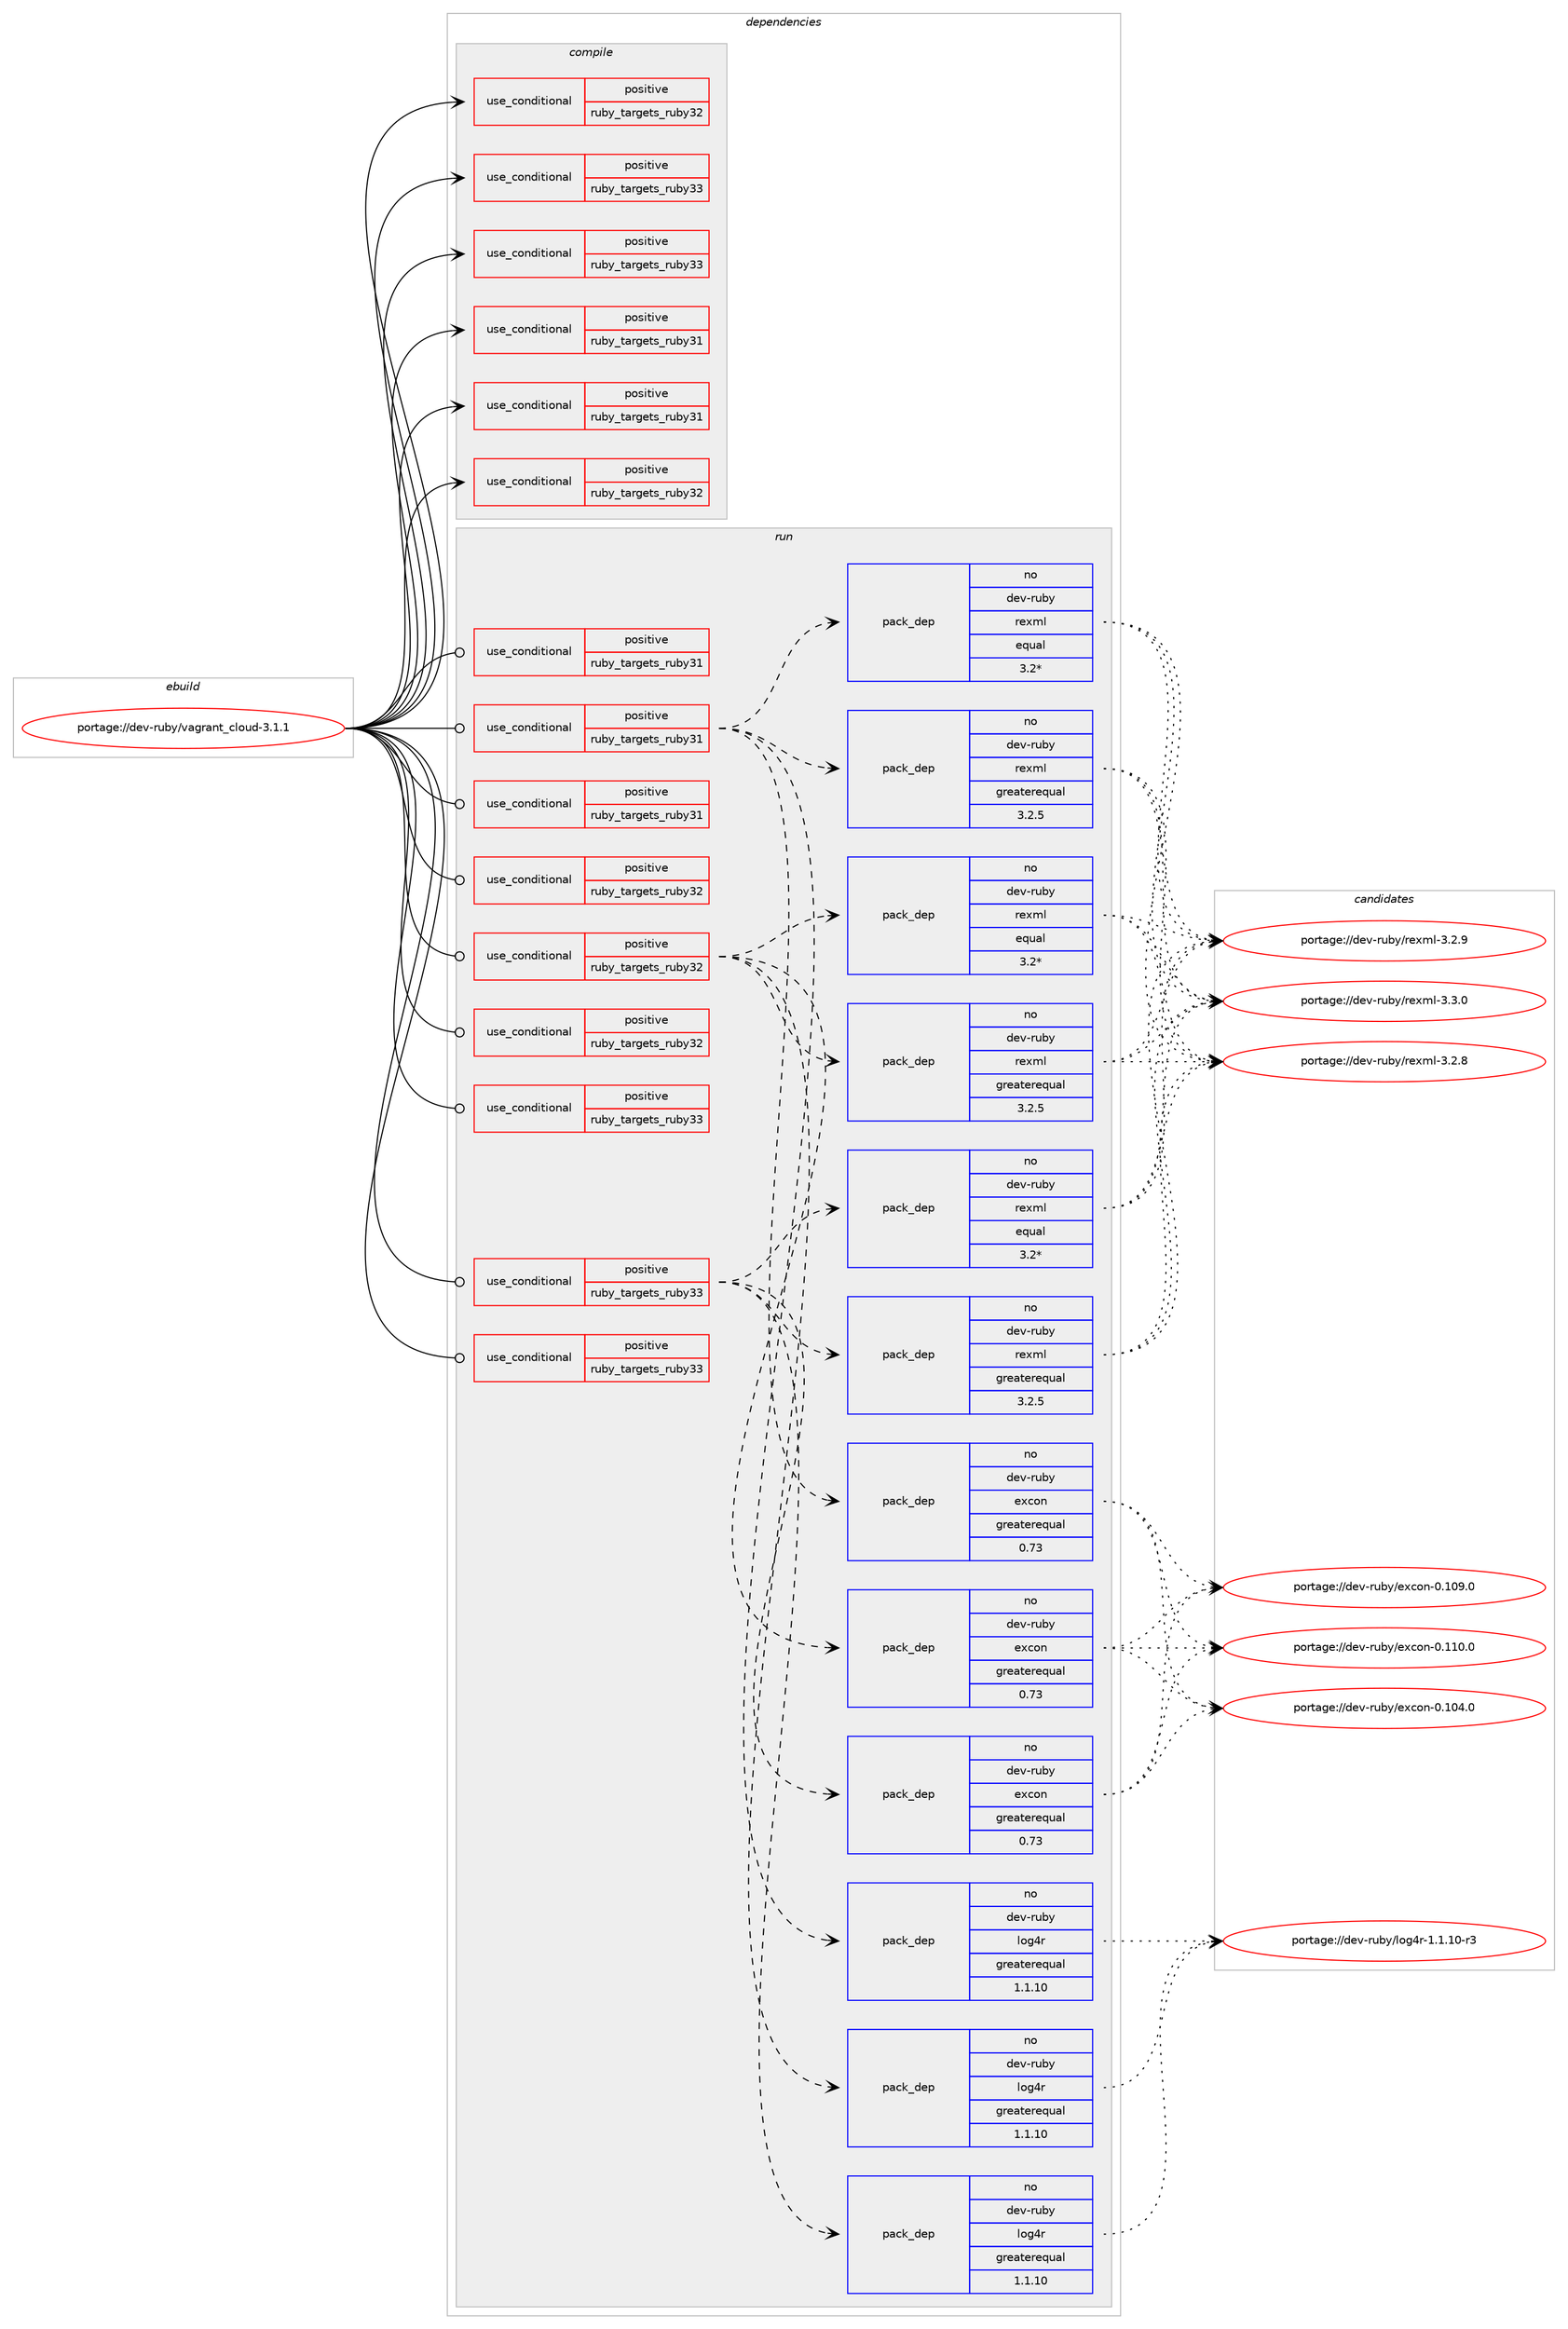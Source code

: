 digraph prolog {

# *************
# Graph options
# *************

newrank=true;
concentrate=true;
compound=true;
graph [rankdir=LR,fontname=Helvetica,fontsize=10,ranksep=1.5];#, ranksep=2.5, nodesep=0.2];
edge  [arrowhead=vee];
node  [fontname=Helvetica,fontsize=10];

# **********
# The ebuild
# **********

subgraph cluster_leftcol {
color=gray;
rank=same;
label=<<i>ebuild</i>>;
id [label="portage://dev-ruby/vagrant_cloud-3.1.1", color=red, width=4, href="../dev-ruby/vagrant_cloud-3.1.1.svg"];
}

# ****************
# The dependencies
# ****************

subgraph cluster_midcol {
color=gray;
label=<<i>dependencies</i>>;
subgraph cluster_compile {
fillcolor="#eeeeee";
style=filled;
label=<<i>compile</i>>;
subgraph cond57032 {
dependency106309 [label=<<TABLE BORDER="0" CELLBORDER="1" CELLSPACING="0" CELLPADDING="4"><TR><TD ROWSPAN="3" CELLPADDING="10">use_conditional</TD></TR><TR><TD>positive</TD></TR><TR><TD>ruby_targets_ruby31</TD></TR></TABLE>>, shape=none, color=red];
# *** BEGIN UNKNOWN DEPENDENCY TYPE (TODO) ***
# dependency106309 -> package_dependency(portage://dev-ruby/vagrant_cloud-3.1.1,install,no,dev-lang,ruby,none,[,,],[slot(3.1)],[])
# *** END UNKNOWN DEPENDENCY TYPE (TODO) ***

}
id:e -> dependency106309:w [weight=20,style="solid",arrowhead="vee"];
subgraph cond57033 {
dependency106310 [label=<<TABLE BORDER="0" CELLBORDER="1" CELLSPACING="0" CELLPADDING="4"><TR><TD ROWSPAN="3" CELLPADDING="10">use_conditional</TD></TR><TR><TD>positive</TD></TR><TR><TD>ruby_targets_ruby31</TD></TR></TABLE>>, shape=none, color=red];
# *** BEGIN UNKNOWN DEPENDENCY TYPE (TODO) ***
# dependency106310 -> package_dependency(portage://dev-ruby/vagrant_cloud-3.1.1,install,no,virtual,rubygems,none,[,,],[],[use(enable(ruby_targets_ruby31),negative)])
# *** END UNKNOWN DEPENDENCY TYPE (TODO) ***

}
id:e -> dependency106310:w [weight=20,style="solid",arrowhead="vee"];
subgraph cond57034 {
dependency106311 [label=<<TABLE BORDER="0" CELLBORDER="1" CELLSPACING="0" CELLPADDING="4"><TR><TD ROWSPAN="3" CELLPADDING="10">use_conditional</TD></TR><TR><TD>positive</TD></TR><TR><TD>ruby_targets_ruby32</TD></TR></TABLE>>, shape=none, color=red];
# *** BEGIN UNKNOWN DEPENDENCY TYPE (TODO) ***
# dependency106311 -> package_dependency(portage://dev-ruby/vagrant_cloud-3.1.1,install,no,dev-lang,ruby,none,[,,],[slot(3.2)],[])
# *** END UNKNOWN DEPENDENCY TYPE (TODO) ***

}
id:e -> dependency106311:w [weight=20,style="solid",arrowhead="vee"];
subgraph cond57035 {
dependency106312 [label=<<TABLE BORDER="0" CELLBORDER="1" CELLSPACING="0" CELLPADDING="4"><TR><TD ROWSPAN="3" CELLPADDING="10">use_conditional</TD></TR><TR><TD>positive</TD></TR><TR><TD>ruby_targets_ruby32</TD></TR></TABLE>>, shape=none, color=red];
# *** BEGIN UNKNOWN DEPENDENCY TYPE (TODO) ***
# dependency106312 -> package_dependency(portage://dev-ruby/vagrant_cloud-3.1.1,install,no,virtual,rubygems,none,[,,],[],[use(enable(ruby_targets_ruby32),negative)])
# *** END UNKNOWN DEPENDENCY TYPE (TODO) ***

}
id:e -> dependency106312:w [weight=20,style="solid",arrowhead="vee"];
subgraph cond57036 {
dependency106313 [label=<<TABLE BORDER="0" CELLBORDER="1" CELLSPACING="0" CELLPADDING="4"><TR><TD ROWSPAN="3" CELLPADDING="10">use_conditional</TD></TR><TR><TD>positive</TD></TR><TR><TD>ruby_targets_ruby33</TD></TR></TABLE>>, shape=none, color=red];
# *** BEGIN UNKNOWN DEPENDENCY TYPE (TODO) ***
# dependency106313 -> package_dependency(portage://dev-ruby/vagrant_cloud-3.1.1,install,no,dev-lang,ruby,none,[,,],[slot(3.3)],[])
# *** END UNKNOWN DEPENDENCY TYPE (TODO) ***

}
id:e -> dependency106313:w [weight=20,style="solid",arrowhead="vee"];
subgraph cond57037 {
dependency106314 [label=<<TABLE BORDER="0" CELLBORDER="1" CELLSPACING="0" CELLPADDING="4"><TR><TD ROWSPAN="3" CELLPADDING="10">use_conditional</TD></TR><TR><TD>positive</TD></TR><TR><TD>ruby_targets_ruby33</TD></TR></TABLE>>, shape=none, color=red];
# *** BEGIN UNKNOWN DEPENDENCY TYPE (TODO) ***
# dependency106314 -> package_dependency(portage://dev-ruby/vagrant_cloud-3.1.1,install,no,virtual,rubygems,none,[,,],[],[use(enable(ruby_targets_ruby33),negative)])
# *** END UNKNOWN DEPENDENCY TYPE (TODO) ***

}
id:e -> dependency106314:w [weight=20,style="solid",arrowhead="vee"];
}
subgraph cluster_compileandrun {
fillcolor="#eeeeee";
style=filled;
label=<<i>compile and run</i>>;
}
subgraph cluster_run {
fillcolor="#eeeeee";
style=filled;
label=<<i>run</i>>;
subgraph cond57038 {
dependency106315 [label=<<TABLE BORDER="0" CELLBORDER="1" CELLSPACING="0" CELLPADDING="4"><TR><TD ROWSPAN="3" CELLPADDING="10">use_conditional</TD></TR><TR><TD>positive</TD></TR><TR><TD>ruby_targets_ruby31</TD></TR></TABLE>>, shape=none, color=red];
# *** BEGIN UNKNOWN DEPENDENCY TYPE (TODO) ***
# dependency106315 -> package_dependency(portage://dev-ruby/vagrant_cloud-3.1.1,run,no,dev-lang,ruby,none,[,,],[slot(3.1)],[])
# *** END UNKNOWN DEPENDENCY TYPE (TODO) ***

}
id:e -> dependency106315:w [weight=20,style="solid",arrowhead="odot"];
subgraph cond57039 {
dependency106316 [label=<<TABLE BORDER="0" CELLBORDER="1" CELLSPACING="0" CELLPADDING="4"><TR><TD ROWSPAN="3" CELLPADDING="10">use_conditional</TD></TR><TR><TD>positive</TD></TR><TR><TD>ruby_targets_ruby31</TD></TR></TABLE>>, shape=none, color=red];
subgraph pack47905 {
dependency106317 [label=<<TABLE BORDER="0" CELLBORDER="1" CELLSPACING="0" CELLPADDING="4" WIDTH="220"><TR><TD ROWSPAN="6" CELLPADDING="30">pack_dep</TD></TR><TR><TD WIDTH="110">no</TD></TR><TR><TD>dev-ruby</TD></TR><TR><TD>excon</TD></TR><TR><TD>greaterequal</TD></TR><TR><TD>0.73</TD></TR></TABLE>>, shape=none, color=blue];
}
dependency106316:e -> dependency106317:w [weight=20,style="dashed",arrowhead="vee"];
subgraph pack47906 {
dependency106318 [label=<<TABLE BORDER="0" CELLBORDER="1" CELLSPACING="0" CELLPADDING="4" WIDTH="220"><TR><TD ROWSPAN="6" CELLPADDING="30">pack_dep</TD></TR><TR><TD WIDTH="110">no</TD></TR><TR><TD>dev-ruby</TD></TR><TR><TD>log4r</TD></TR><TR><TD>greaterequal</TD></TR><TR><TD>1.1.10</TD></TR></TABLE>>, shape=none, color=blue];
}
dependency106316:e -> dependency106318:w [weight=20,style="dashed",arrowhead="vee"];
subgraph pack47907 {
dependency106319 [label=<<TABLE BORDER="0" CELLBORDER="1" CELLSPACING="0" CELLPADDING="4" WIDTH="220"><TR><TD ROWSPAN="6" CELLPADDING="30">pack_dep</TD></TR><TR><TD WIDTH="110">no</TD></TR><TR><TD>dev-ruby</TD></TR><TR><TD>rexml</TD></TR><TR><TD>greaterequal</TD></TR><TR><TD>3.2.5</TD></TR></TABLE>>, shape=none, color=blue];
}
dependency106316:e -> dependency106319:w [weight=20,style="dashed",arrowhead="vee"];
subgraph pack47908 {
dependency106320 [label=<<TABLE BORDER="0" CELLBORDER="1" CELLSPACING="0" CELLPADDING="4" WIDTH="220"><TR><TD ROWSPAN="6" CELLPADDING="30">pack_dep</TD></TR><TR><TD WIDTH="110">no</TD></TR><TR><TD>dev-ruby</TD></TR><TR><TD>rexml</TD></TR><TR><TD>equal</TD></TR><TR><TD>3.2*</TD></TR></TABLE>>, shape=none, color=blue];
}
dependency106316:e -> dependency106320:w [weight=20,style="dashed",arrowhead="vee"];
}
id:e -> dependency106316:w [weight=20,style="solid",arrowhead="odot"];
subgraph cond57040 {
dependency106321 [label=<<TABLE BORDER="0" CELLBORDER="1" CELLSPACING="0" CELLPADDING="4"><TR><TD ROWSPAN="3" CELLPADDING="10">use_conditional</TD></TR><TR><TD>positive</TD></TR><TR><TD>ruby_targets_ruby31</TD></TR></TABLE>>, shape=none, color=red];
# *** BEGIN UNKNOWN DEPENDENCY TYPE (TODO) ***
# dependency106321 -> package_dependency(portage://dev-ruby/vagrant_cloud-3.1.1,run,no,virtual,rubygems,none,[,,],[],[use(enable(ruby_targets_ruby31),negative)])
# *** END UNKNOWN DEPENDENCY TYPE (TODO) ***

}
id:e -> dependency106321:w [weight=20,style="solid",arrowhead="odot"];
subgraph cond57041 {
dependency106322 [label=<<TABLE BORDER="0" CELLBORDER="1" CELLSPACING="0" CELLPADDING="4"><TR><TD ROWSPAN="3" CELLPADDING="10">use_conditional</TD></TR><TR><TD>positive</TD></TR><TR><TD>ruby_targets_ruby32</TD></TR></TABLE>>, shape=none, color=red];
# *** BEGIN UNKNOWN DEPENDENCY TYPE (TODO) ***
# dependency106322 -> package_dependency(portage://dev-ruby/vagrant_cloud-3.1.1,run,no,dev-lang,ruby,none,[,,],[slot(3.2)],[])
# *** END UNKNOWN DEPENDENCY TYPE (TODO) ***

}
id:e -> dependency106322:w [weight=20,style="solid",arrowhead="odot"];
subgraph cond57042 {
dependency106323 [label=<<TABLE BORDER="0" CELLBORDER="1" CELLSPACING="0" CELLPADDING="4"><TR><TD ROWSPAN="3" CELLPADDING="10">use_conditional</TD></TR><TR><TD>positive</TD></TR><TR><TD>ruby_targets_ruby32</TD></TR></TABLE>>, shape=none, color=red];
subgraph pack47909 {
dependency106324 [label=<<TABLE BORDER="0" CELLBORDER="1" CELLSPACING="0" CELLPADDING="4" WIDTH="220"><TR><TD ROWSPAN="6" CELLPADDING="30">pack_dep</TD></TR><TR><TD WIDTH="110">no</TD></TR><TR><TD>dev-ruby</TD></TR><TR><TD>excon</TD></TR><TR><TD>greaterequal</TD></TR><TR><TD>0.73</TD></TR></TABLE>>, shape=none, color=blue];
}
dependency106323:e -> dependency106324:w [weight=20,style="dashed",arrowhead="vee"];
subgraph pack47910 {
dependency106325 [label=<<TABLE BORDER="0" CELLBORDER="1" CELLSPACING="0" CELLPADDING="4" WIDTH="220"><TR><TD ROWSPAN="6" CELLPADDING="30">pack_dep</TD></TR><TR><TD WIDTH="110">no</TD></TR><TR><TD>dev-ruby</TD></TR><TR><TD>log4r</TD></TR><TR><TD>greaterequal</TD></TR><TR><TD>1.1.10</TD></TR></TABLE>>, shape=none, color=blue];
}
dependency106323:e -> dependency106325:w [weight=20,style="dashed",arrowhead="vee"];
subgraph pack47911 {
dependency106326 [label=<<TABLE BORDER="0" CELLBORDER="1" CELLSPACING="0" CELLPADDING="4" WIDTH="220"><TR><TD ROWSPAN="6" CELLPADDING="30">pack_dep</TD></TR><TR><TD WIDTH="110">no</TD></TR><TR><TD>dev-ruby</TD></TR><TR><TD>rexml</TD></TR><TR><TD>greaterequal</TD></TR><TR><TD>3.2.5</TD></TR></TABLE>>, shape=none, color=blue];
}
dependency106323:e -> dependency106326:w [weight=20,style="dashed",arrowhead="vee"];
subgraph pack47912 {
dependency106327 [label=<<TABLE BORDER="0" CELLBORDER="1" CELLSPACING="0" CELLPADDING="4" WIDTH="220"><TR><TD ROWSPAN="6" CELLPADDING="30">pack_dep</TD></TR><TR><TD WIDTH="110">no</TD></TR><TR><TD>dev-ruby</TD></TR><TR><TD>rexml</TD></TR><TR><TD>equal</TD></TR><TR><TD>3.2*</TD></TR></TABLE>>, shape=none, color=blue];
}
dependency106323:e -> dependency106327:w [weight=20,style="dashed",arrowhead="vee"];
}
id:e -> dependency106323:w [weight=20,style="solid",arrowhead="odot"];
subgraph cond57043 {
dependency106328 [label=<<TABLE BORDER="0" CELLBORDER="1" CELLSPACING="0" CELLPADDING="4"><TR><TD ROWSPAN="3" CELLPADDING="10">use_conditional</TD></TR><TR><TD>positive</TD></TR><TR><TD>ruby_targets_ruby32</TD></TR></TABLE>>, shape=none, color=red];
# *** BEGIN UNKNOWN DEPENDENCY TYPE (TODO) ***
# dependency106328 -> package_dependency(portage://dev-ruby/vagrant_cloud-3.1.1,run,no,virtual,rubygems,none,[,,],[],[use(enable(ruby_targets_ruby32),negative)])
# *** END UNKNOWN DEPENDENCY TYPE (TODO) ***

}
id:e -> dependency106328:w [weight=20,style="solid",arrowhead="odot"];
subgraph cond57044 {
dependency106329 [label=<<TABLE BORDER="0" CELLBORDER="1" CELLSPACING="0" CELLPADDING="4"><TR><TD ROWSPAN="3" CELLPADDING="10">use_conditional</TD></TR><TR><TD>positive</TD></TR><TR><TD>ruby_targets_ruby33</TD></TR></TABLE>>, shape=none, color=red];
# *** BEGIN UNKNOWN DEPENDENCY TYPE (TODO) ***
# dependency106329 -> package_dependency(portage://dev-ruby/vagrant_cloud-3.1.1,run,no,dev-lang,ruby,none,[,,],[slot(3.3)],[])
# *** END UNKNOWN DEPENDENCY TYPE (TODO) ***

}
id:e -> dependency106329:w [weight=20,style="solid",arrowhead="odot"];
subgraph cond57045 {
dependency106330 [label=<<TABLE BORDER="0" CELLBORDER="1" CELLSPACING="0" CELLPADDING="4"><TR><TD ROWSPAN="3" CELLPADDING="10">use_conditional</TD></TR><TR><TD>positive</TD></TR><TR><TD>ruby_targets_ruby33</TD></TR></TABLE>>, shape=none, color=red];
subgraph pack47913 {
dependency106331 [label=<<TABLE BORDER="0" CELLBORDER="1" CELLSPACING="0" CELLPADDING="4" WIDTH="220"><TR><TD ROWSPAN="6" CELLPADDING="30">pack_dep</TD></TR><TR><TD WIDTH="110">no</TD></TR><TR><TD>dev-ruby</TD></TR><TR><TD>excon</TD></TR><TR><TD>greaterequal</TD></TR><TR><TD>0.73</TD></TR></TABLE>>, shape=none, color=blue];
}
dependency106330:e -> dependency106331:w [weight=20,style="dashed",arrowhead="vee"];
subgraph pack47914 {
dependency106332 [label=<<TABLE BORDER="0" CELLBORDER="1" CELLSPACING="0" CELLPADDING="4" WIDTH="220"><TR><TD ROWSPAN="6" CELLPADDING="30">pack_dep</TD></TR><TR><TD WIDTH="110">no</TD></TR><TR><TD>dev-ruby</TD></TR><TR><TD>log4r</TD></TR><TR><TD>greaterequal</TD></TR><TR><TD>1.1.10</TD></TR></TABLE>>, shape=none, color=blue];
}
dependency106330:e -> dependency106332:w [weight=20,style="dashed",arrowhead="vee"];
subgraph pack47915 {
dependency106333 [label=<<TABLE BORDER="0" CELLBORDER="1" CELLSPACING="0" CELLPADDING="4" WIDTH="220"><TR><TD ROWSPAN="6" CELLPADDING="30">pack_dep</TD></TR><TR><TD WIDTH="110">no</TD></TR><TR><TD>dev-ruby</TD></TR><TR><TD>rexml</TD></TR><TR><TD>greaterequal</TD></TR><TR><TD>3.2.5</TD></TR></TABLE>>, shape=none, color=blue];
}
dependency106330:e -> dependency106333:w [weight=20,style="dashed",arrowhead="vee"];
subgraph pack47916 {
dependency106334 [label=<<TABLE BORDER="0" CELLBORDER="1" CELLSPACING="0" CELLPADDING="4" WIDTH="220"><TR><TD ROWSPAN="6" CELLPADDING="30">pack_dep</TD></TR><TR><TD WIDTH="110">no</TD></TR><TR><TD>dev-ruby</TD></TR><TR><TD>rexml</TD></TR><TR><TD>equal</TD></TR><TR><TD>3.2*</TD></TR></TABLE>>, shape=none, color=blue];
}
dependency106330:e -> dependency106334:w [weight=20,style="dashed",arrowhead="vee"];
}
id:e -> dependency106330:w [weight=20,style="solid",arrowhead="odot"];
subgraph cond57046 {
dependency106335 [label=<<TABLE BORDER="0" CELLBORDER="1" CELLSPACING="0" CELLPADDING="4"><TR><TD ROWSPAN="3" CELLPADDING="10">use_conditional</TD></TR><TR><TD>positive</TD></TR><TR><TD>ruby_targets_ruby33</TD></TR></TABLE>>, shape=none, color=red];
# *** BEGIN UNKNOWN DEPENDENCY TYPE (TODO) ***
# dependency106335 -> package_dependency(portage://dev-ruby/vagrant_cloud-3.1.1,run,no,virtual,rubygems,none,[,,],[],[use(enable(ruby_targets_ruby33),negative)])
# *** END UNKNOWN DEPENDENCY TYPE (TODO) ***

}
id:e -> dependency106335:w [weight=20,style="solid",arrowhead="odot"];
}
}

# **************
# The candidates
# **************

subgraph cluster_choices {
rank=same;
color=gray;
label=<<i>candidates</i>>;

subgraph choice47905 {
color=black;
nodesep=1;
choice100101118451141179812147101120991111104548464948524648 [label="portage://dev-ruby/excon-0.104.0", color=red, width=4,href="../dev-ruby/excon-0.104.0.svg"];
choice100101118451141179812147101120991111104548464948574648 [label="portage://dev-ruby/excon-0.109.0", color=red, width=4,href="../dev-ruby/excon-0.109.0.svg"];
choice100101118451141179812147101120991111104548464949484648 [label="portage://dev-ruby/excon-0.110.0", color=red, width=4,href="../dev-ruby/excon-0.110.0.svg"];
dependency106317:e -> choice100101118451141179812147101120991111104548464948524648:w [style=dotted,weight="100"];
dependency106317:e -> choice100101118451141179812147101120991111104548464948574648:w [style=dotted,weight="100"];
dependency106317:e -> choice100101118451141179812147101120991111104548464949484648:w [style=dotted,weight="100"];
}
subgraph choice47906 {
color=black;
nodesep=1;
choice10010111845114117981214710811110352114454946494649484511451 [label="portage://dev-ruby/log4r-1.1.10-r3", color=red, width=4,href="../dev-ruby/log4r-1.1.10-r3.svg"];
dependency106318:e -> choice10010111845114117981214710811110352114454946494649484511451:w [style=dotted,weight="100"];
}
subgraph choice47907 {
color=black;
nodesep=1;
choice100101118451141179812147114101120109108455146504656 [label="portage://dev-ruby/rexml-3.2.8", color=red, width=4,href="../dev-ruby/rexml-3.2.8.svg"];
choice100101118451141179812147114101120109108455146504657 [label="portage://dev-ruby/rexml-3.2.9", color=red, width=4,href="../dev-ruby/rexml-3.2.9.svg"];
choice100101118451141179812147114101120109108455146514648 [label="portage://dev-ruby/rexml-3.3.0", color=red, width=4,href="../dev-ruby/rexml-3.3.0.svg"];
dependency106319:e -> choice100101118451141179812147114101120109108455146504656:w [style=dotted,weight="100"];
dependency106319:e -> choice100101118451141179812147114101120109108455146504657:w [style=dotted,weight="100"];
dependency106319:e -> choice100101118451141179812147114101120109108455146514648:w [style=dotted,weight="100"];
}
subgraph choice47908 {
color=black;
nodesep=1;
choice100101118451141179812147114101120109108455146504656 [label="portage://dev-ruby/rexml-3.2.8", color=red, width=4,href="../dev-ruby/rexml-3.2.8.svg"];
choice100101118451141179812147114101120109108455146504657 [label="portage://dev-ruby/rexml-3.2.9", color=red, width=4,href="../dev-ruby/rexml-3.2.9.svg"];
choice100101118451141179812147114101120109108455146514648 [label="portage://dev-ruby/rexml-3.3.0", color=red, width=4,href="../dev-ruby/rexml-3.3.0.svg"];
dependency106320:e -> choice100101118451141179812147114101120109108455146504656:w [style=dotted,weight="100"];
dependency106320:e -> choice100101118451141179812147114101120109108455146504657:w [style=dotted,weight="100"];
dependency106320:e -> choice100101118451141179812147114101120109108455146514648:w [style=dotted,weight="100"];
}
subgraph choice47909 {
color=black;
nodesep=1;
choice100101118451141179812147101120991111104548464948524648 [label="portage://dev-ruby/excon-0.104.0", color=red, width=4,href="../dev-ruby/excon-0.104.0.svg"];
choice100101118451141179812147101120991111104548464948574648 [label="portage://dev-ruby/excon-0.109.0", color=red, width=4,href="../dev-ruby/excon-0.109.0.svg"];
choice100101118451141179812147101120991111104548464949484648 [label="portage://dev-ruby/excon-0.110.0", color=red, width=4,href="../dev-ruby/excon-0.110.0.svg"];
dependency106324:e -> choice100101118451141179812147101120991111104548464948524648:w [style=dotted,weight="100"];
dependency106324:e -> choice100101118451141179812147101120991111104548464948574648:w [style=dotted,weight="100"];
dependency106324:e -> choice100101118451141179812147101120991111104548464949484648:w [style=dotted,weight="100"];
}
subgraph choice47910 {
color=black;
nodesep=1;
choice10010111845114117981214710811110352114454946494649484511451 [label="portage://dev-ruby/log4r-1.1.10-r3", color=red, width=4,href="../dev-ruby/log4r-1.1.10-r3.svg"];
dependency106325:e -> choice10010111845114117981214710811110352114454946494649484511451:w [style=dotted,weight="100"];
}
subgraph choice47911 {
color=black;
nodesep=1;
choice100101118451141179812147114101120109108455146504656 [label="portage://dev-ruby/rexml-3.2.8", color=red, width=4,href="../dev-ruby/rexml-3.2.8.svg"];
choice100101118451141179812147114101120109108455146504657 [label="portage://dev-ruby/rexml-3.2.9", color=red, width=4,href="../dev-ruby/rexml-3.2.9.svg"];
choice100101118451141179812147114101120109108455146514648 [label="portage://dev-ruby/rexml-3.3.0", color=red, width=4,href="../dev-ruby/rexml-3.3.0.svg"];
dependency106326:e -> choice100101118451141179812147114101120109108455146504656:w [style=dotted,weight="100"];
dependency106326:e -> choice100101118451141179812147114101120109108455146504657:w [style=dotted,weight="100"];
dependency106326:e -> choice100101118451141179812147114101120109108455146514648:w [style=dotted,weight="100"];
}
subgraph choice47912 {
color=black;
nodesep=1;
choice100101118451141179812147114101120109108455146504656 [label="portage://dev-ruby/rexml-3.2.8", color=red, width=4,href="../dev-ruby/rexml-3.2.8.svg"];
choice100101118451141179812147114101120109108455146504657 [label="portage://dev-ruby/rexml-3.2.9", color=red, width=4,href="../dev-ruby/rexml-3.2.9.svg"];
choice100101118451141179812147114101120109108455146514648 [label="portage://dev-ruby/rexml-3.3.0", color=red, width=4,href="../dev-ruby/rexml-3.3.0.svg"];
dependency106327:e -> choice100101118451141179812147114101120109108455146504656:w [style=dotted,weight="100"];
dependency106327:e -> choice100101118451141179812147114101120109108455146504657:w [style=dotted,weight="100"];
dependency106327:e -> choice100101118451141179812147114101120109108455146514648:w [style=dotted,weight="100"];
}
subgraph choice47913 {
color=black;
nodesep=1;
choice100101118451141179812147101120991111104548464948524648 [label="portage://dev-ruby/excon-0.104.0", color=red, width=4,href="../dev-ruby/excon-0.104.0.svg"];
choice100101118451141179812147101120991111104548464948574648 [label="portage://dev-ruby/excon-0.109.0", color=red, width=4,href="../dev-ruby/excon-0.109.0.svg"];
choice100101118451141179812147101120991111104548464949484648 [label="portage://dev-ruby/excon-0.110.0", color=red, width=4,href="../dev-ruby/excon-0.110.0.svg"];
dependency106331:e -> choice100101118451141179812147101120991111104548464948524648:w [style=dotted,weight="100"];
dependency106331:e -> choice100101118451141179812147101120991111104548464948574648:w [style=dotted,weight="100"];
dependency106331:e -> choice100101118451141179812147101120991111104548464949484648:w [style=dotted,weight="100"];
}
subgraph choice47914 {
color=black;
nodesep=1;
choice10010111845114117981214710811110352114454946494649484511451 [label="portage://dev-ruby/log4r-1.1.10-r3", color=red, width=4,href="../dev-ruby/log4r-1.1.10-r3.svg"];
dependency106332:e -> choice10010111845114117981214710811110352114454946494649484511451:w [style=dotted,weight="100"];
}
subgraph choice47915 {
color=black;
nodesep=1;
choice100101118451141179812147114101120109108455146504656 [label="portage://dev-ruby/rexml-3.2.8", color=red, width=4,href="../dev-ruby/rexml-3.2.8.svg"];
choice100101118451141179812147114101120109108455146504657 [label="portage://dev-ruby/rexml-3.2.9", color=red, width=4,href="../dev-ruby/rexml-3.2.9.svg"];
choice100101118451141179812147114101120109108455146514648 [label="portage://dev-ruby/rexml-3.3.0", color=red, width=4,href="../dev-ruby/rexml-3.3.0.svg"];
dependency106333:e -> choice100101118451141179812147114101120109108455146504656:w [style=dotted,weight="100"];
dependency106333:e -> choice100101118451141179812147114101120109108455146504657:w [style=dotted,weight="100"];
dependency106333:e -> choice100101118451141179812147114101120109108455146514648:w [style=dotted,weight="100"];
}
subgraph choice47916 {
color=black;
nodesep=1;
choice100101118451141179812147114101120109108455146504656 [label="portage://dev-ruby/rexml-3.2.8", color=red, width=4,href="../dev-ruby/rexml-3.2.8.svg"];
choice100101118451141179812147114101120109108455146504657 [label="portage://dev-ruby/rexml-3.2.9", color=red, width=4,href="../dev-ruby/rexml-3.2.9.svg"];
choice100101118451141179812147114101120109108455146514648 [label="portage://dev-ruby/rexml-3.3.0", color=red, width=4,href="../dev-ruby/rexml-3.3.0.svg"];
dependency106334:e -> choice100101118451141179812147114101120109108455146504656:w [style=dotted,weight="100"];
dependency106334:e -> choice100101118451141179812147114101120109108455146504657:w [style=dotted,weight="100"];
dependency106334:e -> choice100101118451141179812147114101120109108455146514648:w [style=dotted,weight="100"];
}
}

}
